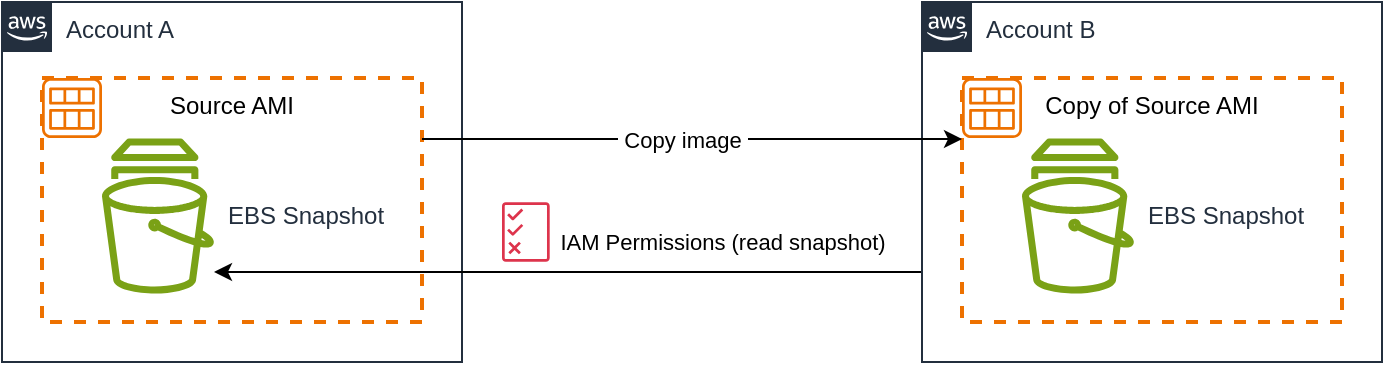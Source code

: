 <mxfile version="22.1.16" type="device">
  <diagram name="Page-1" id="e-qlTSm_JzKPl37StMg4">
    <mxGraphModel dx="1218" dy="1184" grid="1" gridSize="10" guides="1" tooltips="1" connect="1" arrows="1" fold="1" page="1" pageScale="1" pageWidth="850" pageHeight="1100" math="0" shadow="0">
      <root>
        <mxCell id="0" />
        <mxCell id="1" parent="0" />
        <mxCell id="BXRRf0xmkd7hxq-maEUf-2" value="Account A" style="points=[[0,0],[0.25,0],[0.5,0],[0.75,0],[1,0],[1,0.25],[1,0.5],[1,0.75],[1,1],[0.75,1],[0.5,1],[0.25,1],[0,1],[0,0.75],[0,0.5],[0,0.25]];outlineConnect=0;gradientColor=none;html=1;whiteSpace=wrap;fontSize=12;fontStyle=0;container=1;pointerEvents=0;collapsible=0;recursiveResize=0;shape=mxgraph.aws4.group;grIcon=mxgraph.aws4.group_aws_cloud_alt;strokeColor=#232F3E;fillColor=none;verticalAlign=top;align=left;spacingLeft=30;fontColor=#232F3E;dashed=0;" parent="1" vertex="1">
          <mxGeometry x="130" y="270" width="230" height="180" as="geometry" />
        </mxCell>
        <mxCell id="BXRRf0xmkd7hxq-maEUf-5" value="Source AMI" style="rounded=0;whiteSpace=wrap;html=1;dashed=1;fillColor=none;verticalAlign=top;strokeColor=#ED7100;strokeWidth=2;" parent="BXRRf0xmkd7hxq-maEUf-2" vertex="1">
          <mxGeometry x="20" y="38" width="190" height="122" as="geometry" />
        </mxCell>
        <mxCell id="BXRRf0xmkd7hxq-maEUf-4" value="" style="sketch=0;outlineConnect=0;fontColor=#232F3E;gradientColor=none;fillColor=#ED7100;strokeColor=none;dashed=0;verticalLabelPosition=bottom;verticalAlign=top;align=center;html=1;fontSize=12;fontStyle=0;aspect=fixed;pointerEvents=1;shape=mxgraph.aws4.ami;" parent="BXRRf0xmkd7hxq-maEUf-2" vertex="1">
          <mxGeometry x="20" y="38" width="30" height="30" as="geometry" />
        </mxCell>
        <mxCell id="-ZYfhQVD2JcCTqtW1MO8-1" value="EBS Snapshot" style="sketch=0;outlineConnect=0;fontColor=#232F3E;gradientColor=none;fillColor=#7AA116;strokeColor=none;dashed=0;verticalLabelPosition=middle;verticalAlign=middle;align=left;html=1;fontSize=12;fontStyle=0;aspect=fixed;pointerEvents=1;shape=mxgraph.aws4.snapshot;labelPosition=right;spacingLeft=5;" vertex="1" parent="BXRRf0xmkd7hxq-maEUf-2">
          <mxGeometry x="50" y="68" width="56" height="78" as="geometry" />
        </mxCell>
        <mxCell id="-ZYfhQVD2JcCTqtW1MO8-7" value="IAM Permissions (read snapshot)" style="edgeStyle=orthogonalEdgeStyle;rounded=0;orthogonalLoop=1;jettySize=auto;html=1;exitX=0;exitY=0.75;exitDx=0;exitDy=0;" edge="1" parent="1" source="-ZYfhQVD2JcCTqtW1MO8-2" target="-ZYfhQVD2JcCTqtW1MO8-1">
          <mxGeometry x="-0.435" y="-15" relative="1" as="geometry">
            <Array as="points">
              <mxPoint x="300" y="405" />
              <mxPoint x="300" y="405" />
            </Array>
            <mxPoint as="offset" />
          </mxGeometry>
        </mxCell>
        <mxCell id="-ZYfhQVD2JcCTqtW1MO8-2" value="Account B" style="points=[[0,0],[0.25,0],[0.5,0],[0.75,0],[1,0],[1,0.25],[1,0.5],[1,0.75],[1,1],[0.75,1],[0.5,1],[0.25,1],[0,1],[0,0.75],[0,0.5],[0,0.25]];outlineConnect=0;gradientColor=none;html=1;whiteSpace=wrap;fontSize=12;fontStyle=0;container=1;pointerEvents=0;collapsible=0;recursiveResize=0;shape=mxgraph.aws4.group;grIcon=mxgraph.aws4.group_aws_cloud_alt;strokeColor=#232F3E;fillColor=none;verticalAlign=top;align=left;spacingLeft=30;fontColor=#232F3E;dashed=0;" vertex="1" parent="1">
          <mxGeometry x="590" y="270" width="230" height="180" as="geometry" />
        </mxCell>
        <mxCell id="-ZYfhQVD2JcCTqtW1MO8-3" value="Copy of Source AMI" style="rounded=0;whiteSpace=wrap;html=1;dashed=1;fillColor=none;verticalAlign=top;strokeColor=#ED7100;strokeWidth=2;" vertex="1" parent="-ZYfhQVD2JcCTqtW1MO8-2">
          <mxGeometry x="20" y="38" width="190" height="122" as="geometry" />
        </mxCell>
        <mxCell id="-ZYfhQVD2JcCTqtW1MO8-4" value="" style="sketch=0;outlineConnect=0;fontColor=#232F3E;gradientColor=none;fillColor=#ED7100;strokeColor=none;dashed=0;verticalLabelPosition=bottom;verticalAlign=top;align=center;html=1;fontSize=12;fontStyle=0;aspect=fixed;pointerEvents=1;shape=mxgraph.aws4.ami;" vertex="1" parent="-ZYfhQVD2JcCTqtW1MO8-2">
          <mxGeometry x="20" y="38" width="30" height="30" as="geometry" />
        </mxCell>
        <mxCell id="-ZYfhQVD2JcCTqtW1MO8-5" value="EBS Snapshot" style="sketch=0;outlineConnect=0;fontColor=#232F3E;gradientColor=none;fillColor=#7AA116;strokeColor=none;dashed=0;verticalLabelPosition=middle;verticalAlign=middle;align=left;html=1;fontSize=12;fontStyle=0;aspect=fixed;pointerEvents=1;shape=mxgraph.aws4.snapshot;labelPosition=right;spacingLeft=5;" vertex="1" parent="-ZYfhQVD2JcCTqtW1MO8-2">
          <mxGeometry x="50" y="68" width="56" height="78" as="geometry" />
        </mxCell>
        <mxCell id="-ZYfhQVD2JcCTqtW1MO8-8" value="" style="sketch=0;outlineConnect=0;fontColor=#232F3E;gradientColor=none;fillColor=#DD344C;strokeColor=none;dashed=0;verticalLabelPosition=bottom;verticalAlign=top;align=center;html=1;fontSize=12;fontStyle=0;aspect=fixed;pointerEvents=1;shape=mxgraph.aws4.permissions;" vertex="1" parent="1">
          <mxGeometry x="380" y="370" width="23.85" height="30" as="geometry" />
        </mxCell>
        <mxCell id="-ZYfhQVD2JcCTqtW1MO8-10" style="edgeStyle=orthogonalEdgeStyle;rounded=0;orthogonalLoop=1;jettySize=auto;html=1;exitX=1;exitY=0.25;exitDx=0;exitDy=0;entryX=0;entryY=0.25;entryDx=0;entryDy=0;" edge="1" parent="1" source="BXRRf0xmkd7hxq-maEUf-5" target="-ZYfhQVD2JcCTqtW1MO8-3">
          <mxGeometry relative="1" as="geometry" />
        </mxCell>
        <mxCell id="-ZYfhQVD2JcCTqtW1MO8-11" value="&amp;nbsp;Copy image&amp;nbsp;" style="edgeLabel;html=1;align=center;verticalAlign=middle;resizable=0;points=[];" vertex="1" connectable="0" parent="-ZYfhQVD2JcCTqtW1MO8-10">
          <mxGeometry x="0.096" y="2" relative="1" as="geometry">
            <mxPoint x="-18" y="2" as="offset" />
          </mxGeometry>
        </mxCell>
      </root>
    </mxGraphModel>
  </diagram>
</mxfile>
